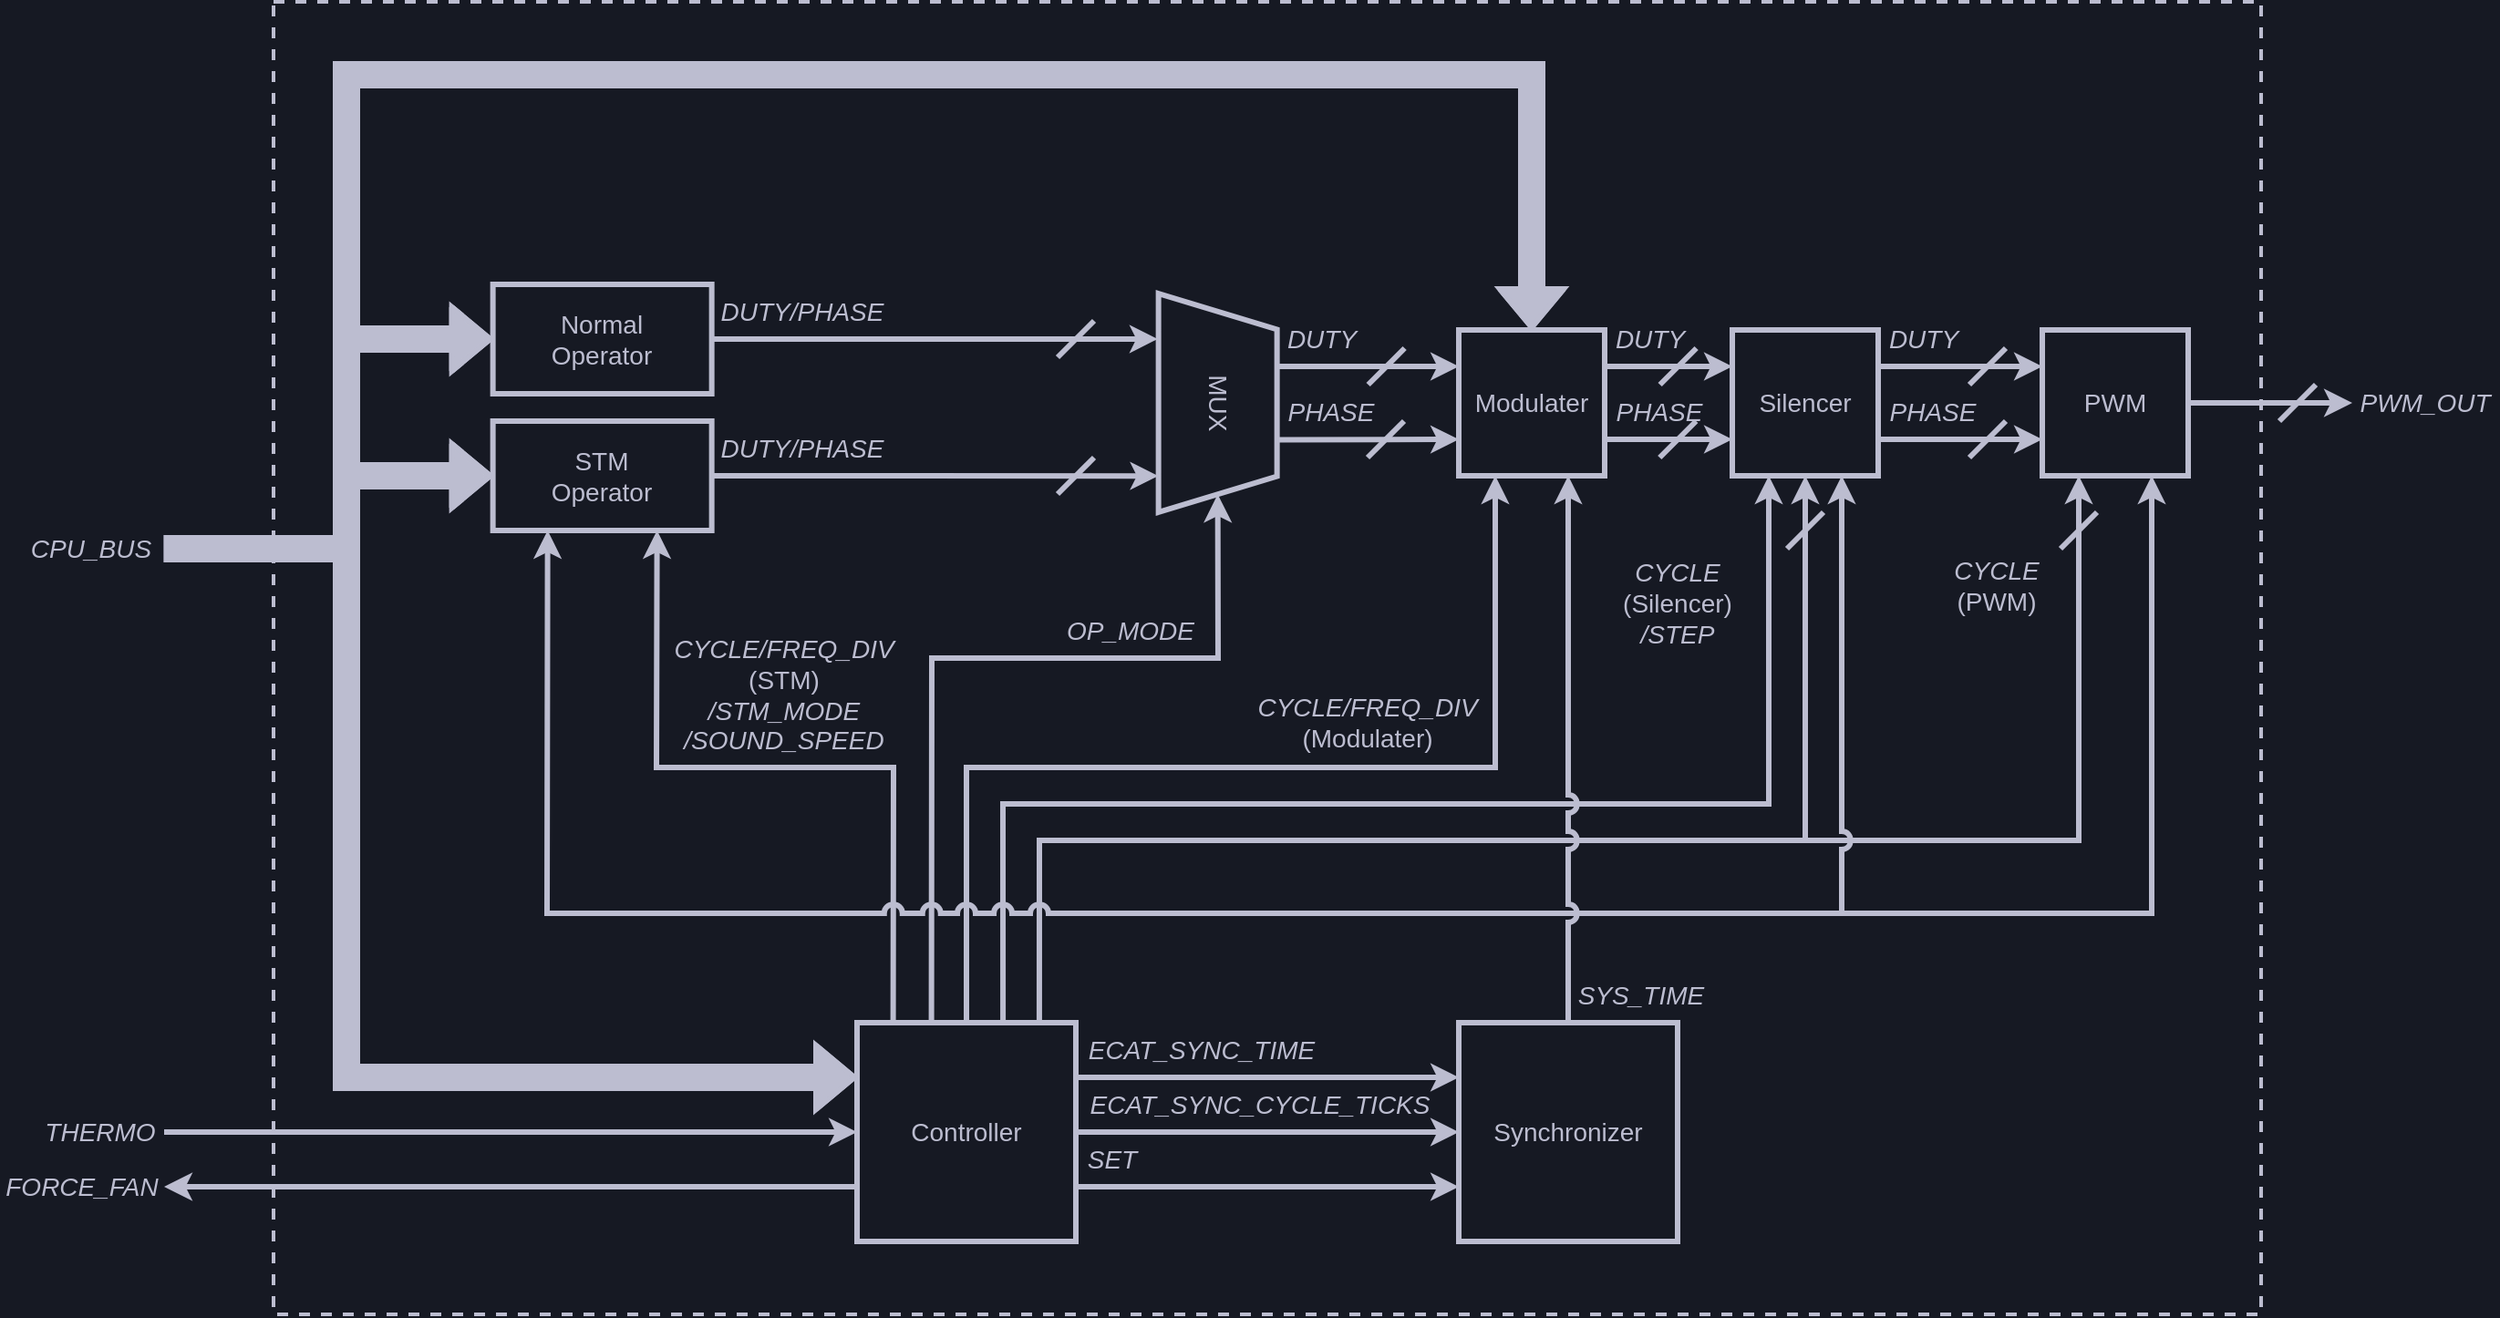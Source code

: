 <mxfile compressed="false">
    <diagram id="86R6ZRfhnQo9sD8B5-7s" name="Page-1">
        <mxGraphModel dx="2526" dy="784" grid="1" gridSize="10" guides="1" tooltips="1" connect="1" arrows="1" fold="1" page="1" pageScale="1" pageWidth="827" pageHeight="1169" background="#161923" math="0" shadow="0">
            <root>
                <mxCell id="0"/>
                <mxCell id="1" parent="0"/>
                <mxCell id="112" value="" style="rounded=0;whiteSpace=wrap;html=1;labelBackgroundColor=none;fontSize=14;fontColor=#BCBDD0;strokeColor=#bcbdd0;strokeWidth=2;fillColor=none;dashed=1;" parent="1" vertex="1">
                    <mxGeometry x="180" y="120" width="1090" height="720" as="geometry"/>
                </mxCell>
                <mxCell id="2" value="PWM" style="rounded=0;whiteSpace=wrap;html=1;fillColor=none;strokeColor=#BCBDD0;fontColor=#BCBDD0;fontSize=14;strokeWidth=3;" parent="1" vertex="1">
                    <mxGeometry x="1150" y="300" width="80" height="80" as="geometry"/>
                </mxCell>
                <mxCell id="3" value="" style="endArrow=classic;html=1;fontFamily=Helvetica;fontSize=14;fontColor=#BCBDD0;exitX=1;exitY=0.5;exitDx=0;exitDy=0;strokeColor=#BCBDD0;strokeWidth=3;" parent="1" source="2" edge="1">
                    <mxGeometry width="50" height="50" relative="1" as="geometry">
                        <mxPoint x="1430" y="330" as="sourcePoint"/>
                        <mxPoint x="1320" y="340" as="targetPoint"/>
                    </mxGeometry>
                </mxCell>
                <mxCell id="4" value="" style="endArrow=none;html=1;rounded=1;labelBackgroundColor=default;fontFamily=Helvetica;fontSize=14;fontColor=#BCBDD0;strokeColor=#BCBDD0;strokeWidth=3;shape=connector;" parent="1" edge="1">
                    <mxGeometry width="50" height="50" relative="1" as="geometry">
                        <mxPoint x="1280" y="350" as="sourcePoint"/>
                        <mxPoint x="1300" y="330" as="targetPoint"/>
                        <Array as="points">
                            <mxPoint x="1290" y="340"/>
                        </Array>
                    </mxGeometry>
                </mxCell>
                <mxCell id="8" value="Silencer" style="rounded=0;whiteSpace=wrap;html=1;fontFamily=Helvetica;fontSize=14;fontColor=#BCBDD0;strokeColor=#BCBDD0;strokeWidth=3;fillColor=none;" parent="1" vertex="1">
                    <mxGeometry x="980" y="300" width="80" height="80" as="geometry"/>
                </mxCell>
                <mxCell id="10" value="" style="endArrow=classic;html=1;rounded=1;labelBackgroundColor=default;fontFamily=Helvetica;fontSize=14;fontColor=#BCBDD0;strokeColor=#BCBDD0;strokeWidth=3;shape=connector;exitX=1;exitY=0.25;exitDx=0;exitDy=0;entryX=0;entryY=0.25;entryDx=0;entryDy=0;" parent="1" source="8" target="2" edge="1">
                    <mxGeometry width="50" height="50" relative="1" as="geometry">
                        <mxPoint x="1200" y="290" as="sourcePoint"/>
                        <mxPoint x="1250" y="240" as="targetPoint"/>
                    </mxGeometry>
                </mxCell>
                <mxCell id="11" value="" style="endArrow=classic;html=1;rounded=1;labelBackgroundColor=default;fontFamily=Helvetica;fontSize=14;fontColor=#BCBDD0;strokeColor=#BCBDD0;strokeWidth=3;shape=connector;exitX=1;exitY=0.75;exitDx=0;exitDy=0;entryX=0;entryY=0.75;entryDx=0;entryDy=0;" parent="1" source="8" target="2" edge="1">
                    <mxGeometry width="50" height="50" relative="1" as="geometry">
                        <mxPoint x="1070" y="330" as="sourcePoint"/>
                        <mxPoint x="1190" y="330" as="targetPoint"/>
                    </mxGeometry>
                </mxCell>
                <mxCell id="12" value="&lt;i style=&quot;font-size: 14px;&quot;&gt;DUTY&lt;/i&gt;" style="text;html=1;strokeColor=none;fillColor=none;align=center;verticalAlign=middle;whiteSpace=wrap;rounded=0;fontFamily=Helvetica;fontSize=14;fontColor=#BCBDD0;" parent="1" vertex="1">
                    <mxGeometry x="1060" y="290" width="50" height="30" as="geometry"/>
                </mxCell>
                <mxCell id="13" value="&lt;i style=&quot;font-size: 14px;&quot;&gt;PHASE&lt;/i&gt;" style="text;html=1;strokeColor=none;fillColor=none;align=center;verticalAlign=middle;whiteSpace=wrap;rounded=0;fontFamily=Helvetica;fontSize=14;fontColor=#BCBDD0;" parent="1" vertex="1">
                    <mxGeometry x="1060" y="330" width="60" height="30" as="geometry"/>
                </mxCell>
                <mxCell id="22" value="Modulater" style="rounded=0;whiteSpace=wrap;html=1;fontFamily=Helvetica;fontSize=14;fontColor=#BCBDD0;strokeColor=#BCBDD0;strokeWidth=3;fillColor=none;" parent="1" vertex="1">
                    <mxGeometry x="830" y="300" width="80" height="80" as="geometry"/>
                </mxCell>
                <mxCell id="23" value="" style="endArrow=classic;html=1;rounded=0;labelBackgroundColor=default;fontFamily=Helvetica;fontSize=14;fontColor=#BCBDD0;strokeColor=#BCBDD0;strokeWidth=3;shape=connector;entryX=0;entryY=0.25;entryDx=0;entryDy=0;exitX=1;exitY=0.25;exitDx=0;exitDy=0;" parent="1" source="22" target="8" edge="1">
                    <mxGeometry width="50" height="50" relative="1" as="geometry">
                        <mxPoint x="900" y="260" as="sourcePoint"/>
                        <mxPoint x="940" y="440" as="targetPoint"/>
                    </mxGeometry>
                </mxCell>
                <mxCell id="25" value="&lt;i style=&quot;font-size: 14px;&quot;&gt;DUTY&lt;/i&gt;" style="text;html=1;strokeColor=none;fillColor=none;align=center;verticalAlign=middle;whiteSpace=wrap;rounded=0;fontFamily=Helvetica;fontSize=14;fontColor=#BCBDD0;" parent="1" vertex="1">
                    <mxGeometry x="910" y="290" width="50" height="30" as="geometry"/>
                </mxCell>
                <mxCell id="31" value="MUX" style="shape=trapezoid;perimeter=trapezoidPerimeter;whiteSpace=wrap;html=1;fixedSize=1;rounded=0;fontFamily=Helvetica;fontSize=14;fontColor=#BCBDD0;strokeColor=#BCBDD0;strokeWidth=3;fillColor=none;rotation=90;size=19.68;" parent="1" vertex="1">
                    <mxGeometry x="637.82" y="307.5" width="120" height="65" as="geometry"/>
                </mxCell>
                <mxCell id="32" value="" style="endArrow=classic;html=1;rounded=0;labelBackgroundColor=default;fontFamily=Helvetica;fontSize=14;fontColor=#BCBDD0;strokeColor=#BCBDD0;strokeWidth=3;shape=connector;entryX=0;entryY=0.25;entryDx=0;entryDy=0;exitX=0.333;exitY=-0.014;exitDx=0;exitDy=0;exitPerimeter=0;" parent="1" source="31" target="22" edge="1">
                    <mxGeometry width="50" height="50" relative="1" as="geometry">
                        <mxPoint x="910" y="270" as="sourcePoint"/>
                        <mxPoint x="990" y="330" as="targetPoint"/>
                        <Array as="points">
                            <mxPoint x="760" y="320"/>
                        </Array>
                    </mxGeometry>
                </mxCell>
                <mxCell id="34" value="" style="endArrow=classic;html=1;rounded=0;labelBackgroundColor=default;fontFamily=Helvetica;fontSize=14;fontColor=#BCBDD0;strokeColor=#BCBDD0;strokeWidth=3;shape=connector;entryX=0;entryY=0.75;entryDx=0;entryDy=0;exitX=1;exitY=0.75;exitDx=0;exitDy=0;" parent="1" source="22" target="8" edge="1">
                    <mxGeometry width="50" height="50" relative="1" as="geometry">
                        <mxPoint x="790" y="370" as="sourcePoint"/>
                        <mxPoint x="840" y="320" as="targetPoint"/>
                    </mxGeometry>
                </mxCell>
                <mxCell id="35" value="Synchronizer" style="rounded=0;whiteSpace=wrap;html=1;fontFamily=Helvetica;fontSize=14;fontColor=#BCBDD0;strokeColor=#BCBDD0;strokeWidth=3;fillColor=none;" parent="1" vertex="1">
                    <mxGeometry x="830" y="680" width="120" height="120" as="geometry"/>
                </mxCell>
                <mxCell id="36" value="Normal&lt;br style=&quot;font-size: 14px;&quot;&gt;Operator" style="rounded=0;whiteSpace=wrap;html=1;fontFamily=Helvetica;fontSize=14;fontColor=#BCBDD0;strokeColor=#BCBDD0;strokeWidth=3;fillColor=none;" parent="1" vertex="1">
                    <mxGeometry x="300.32" y="275" width="120" height="60" as="geometry"/>
                </mxCell>
                <mxCell id="37" value="STM&lt;br style=&quot;font-size: 14px;&quot;&gt;Operator" style="rounded=0;whiteSpace=wrap;html=1;fontFamily=Helvetica;fontSize=14;fontColor=#BCBDD0;strokeColor=#BCBDD0;strokeWidth=3;fillColor=none;" parent="1" vertex="1">
                    <mxGeometry x="300.32" y="350" width="120" height="60" as="geometry"/>
                </mxCell>
                <mxCell id="38" value="" style="endArrow=classic;html=1;rounded=0;labelBackgroundColor=default;fontFamily=Helvetica;fontSize=14;fontColor=#BCBDD0;strokeColor=#BCBDD0;strokeWidth=3;shape=connector;entryX=0.834;entryY=1.001;entryDx=0;entryDy=0;exitX=1;exitY=0.5;exitDx=0;exitDy=0;entryPerimeter=0;" parent="1" source="37" target="31" edge="1">
                    <mxGeometry width="50" height="50" relative="1" as="geometry">
                        <mxPoint x="750.56" y="369.8" as="sourcePoint"/>
                        <mxPoint x="990" y="370" as="targetPoint"/>
                    </mxGeometry>
                </mxCell>
                <mxCell id="39" value="&lt;i style=&quot;font-size: 14px;&quot;&gt;DUTY/PHASE&lt;/i&gt;" style="text;html=1;strokeColor=none;fillColor=none;align=center;verticalAlign=middle;whiteSpace=wrap;rounded=0;fontFamily=Helvetica;fontSize=14;fontColor=#BCBDD0;" parent="1" vertex="1">
                    <mxGeometry x="420" y="350" width="100" height="30" as="geometry"/>
                </mxCell>
                <mxCell id="40" value="&lt;i style=&quot;font-size: 14px;&quot;&gt;DUTY/PHASE&lt;/i&gt;" style="text;html=1;strokeColor=none;fillColor=none;align=center;verticalAlign=middle;whiteSpace=wrap;rounded=0;fontFamily=Helvetica;fontSize=14;fontColor=#BCBDD0;" parent="1" vertex="1">
                    <mxGeometry x="420.32" y="275" width="99.68" height="30" as="geometry"/>
                </mxCell>
                <mxCell id="41" value="" style="endArrow=classic;html=1;rounded=0;labelBackgroundColor=default;fontFamily=Helvetica;fontSize=14;fontColor=#BCBDD0;strokeColor=#BCBDD0;strokeWidth=3;shape=connector;entryX=0.208;entryY=1.006;entryDx=0;entryDy=0;exitX=1;exitY=0.5;exitDx=0;exitDy=0;entryPerimeter=0;" parent="1" source="36" target="31" edge="1">
                    <mxGeometry width="50" height="50" relative="1" as="geometry">
                        <mxPoint x="510" y="430" as="sourcePoint"/>
                        <mxPoint x="670.32" y="380" as="targetPoint"/>
                    </mxGeometry>
                </mxCell>
                <mxCell id="56" style="edgeStyle=none;shape=connector;rounded=0;html=1;exitX=0.833;exitY=-0.001;exitDx=0;exitDy=0;labelBackgroundColor=default;fontFamily=Helvetica;fontSize=14;fontColor=#BCBDD0;endArrow=classic;strokeColor=#BCBDD0;strokeWidth=3;entryX=0.25;entryY=1;entryDx=0;entryDy=0;jumpStyle=arc;exitPerimeter=0;" parent="1" source="55" target="2" edge="1">
                    <mxGeometry relative="1" as="geometry">
                        <mxPoint x="620.143" y="580" as="targetPoint"/>
                        <Array as="points">
                            <mxPoint x="600" y="580"/>
                            <mxPoint x="1170" y="580"/>
                        </Array>
                    </mxGeometry>
                </mxCell>
                <mxCell id="55" value="Controller" style="rounded=0;whiteSpace=wrap;html=1;fontFamily=Helvetica;fontSize=14;fontColor=#BCBDD0;strokeColor=#BCBDD0;strokeWidth=3;fillColor=none;" parent="1" vertex="1">
                    <mxGeometry x="500" y="680" width="120" height="120" as="geometry"/>
                </mxCell>
                <mxCell id="57" style="edgeStyle=none;shape=connector;rounded=0;html=1;labelBackgroundColor=default;fontFamily=Helvetica;fontSize=14;fontColor=#BCBDD0;endArrow=classic;strokeColor=#BCBDD0;strokeWidth=3;entryX=0.25;entryY=1;entryDx=0;entryDy=0;jumpStyle=arc;exitX=0.667;exitY=-0.004;exitDx=0;exitDy=0;exitPerimeter=0;" parent="1" source="55" target="8" edge="1">
                    <mxGeometry relative="1" as="geometry">
                        <mxPoint x="1170" y="390" as="targetPoint"/>
                        <mxPoint x="620" y="670" as="sourcePoint"/>
                        <Array as="points">
                            <mxPoint x="580" y="560"/>
                            <mxPoint x="1000" y="560"/>
                        </Array>
                    </mxGeometry>
                </mxCell>
                <mxCell id="58" style="edgeStyle=none;shape=connector;rounded=0;html=1;labelBackgroundColor=default;fontFamily=Helvetica;fontSize=14;fontColor=#BCBDD0;endArrow=classic;strokeColor=#BCBDD0;strokeWidth=3;entryX=0.25;entryY=1;entryDx=0;entryDy=0;jumpStyle=arc;exitX=0.5;exitY=0;exitDx=0;exitDy=0;startArrow=none;" parent="1" source="55" target="22" edge="1">
                    <mxGeometry relative="1" as="geometry">
                        <mxPoint x="1010" y="390" as="targetPoint"/>
                        <mxPoint x="210" y="580" as="sourcePoint"/>
                        <Array as="points">
                            <mxPoint x="560" y="540"/>
                            <mxPoint x="850" y="540"/>
                        </Array>
                    </mxGeometry>
                </mxCell>
                <mxCell id="59" style="edgeStyle=none;shape=connector;rounded=0;html=1;labelBackgroundColor=default;fontFamily=Helvetica;fontSize=14;fontColor=#BCBDD0;endArrow=classic;strokeColor=#BCBDD0;strokeWidth=3;entryX=1;entryY=0.5;entryDx=0;entryDy=0;jumpStyle=arc;exitX=0.34;exitY=-0.007;exitDx=0;exitDy=0;exitPerimeter=0;" parent="1" source="55" target="31" edge="1">
                    <mxGeometry relative="1" as="geometry">
                        <mxPoint x="1170" y="390" as="targetPoint"/>
                        <mxPoint x="600" y="680" as="sourcePoint"/>
                        <Array as="points">
                            <mxPoint x="541" y="480"/>
                            <mxPoint x="698" y="480"/>
                        </Array>
                    </mxGeometry>
                </mxCell>
                <mxCell id="60" style="edgeStyle=none;shape=connector;rounded=0;html=1;exitX=0.165;exitY=0.01;exitDx=0;exitDy=0;labelBackgroundColor=default;fontFamily=Helvetica;fontSize=14;fontColor=#BCBDD0;endArrow=classic;strokeColor=#BCBDD0;strokeWidth=3;entryX=0.75;entryY=1;entryDx=0;entryDy=0;jumpStyle=arc;exitPerimeter=0;" parent="1" source="55" target="37" edge="1">
                    <mxGeometry relative="1" as="geometry">
                        <mxPoint x="1090" y="390" as="targetPoint"/>
                        <mxPoint x="450.16" y="679.76" as="sourcePoint"/>
                        <Array as="points">
                            <mxPoint x="520" y="540"/>
                            <mxPoint x="390" y="540"/>
                        </Array>
                    </mxGeometry>
                </mxCell>
                <mxCell id="43" value="" style="endArrow=classic;html=1;rounded=0;labelBackgroundColor=default;fontFamily=Helvetica;fontSize=14;fontColor=#BCBDD0;strokeColor=#BCBDD0;strokeWidth=3;shape=connector;entryX=0.75;entryY=1;entryDx=0;entryDy=0;jumpStyle=arc;" parent="1" target="2" edge="1">
                    <mxGeometry width="50" height="50" relative="1" as="geometry">
                        <mxPoint x="890" y="620" as="sourcePoint"/>
                        <mxPoint x="830" y="290" as="targetPoint"/>
                        <Array as="points">
                            <mxPoint x="890" y="620"/>
                            <mxPoint x="1210" y="620"/>
                        </Array>
                    </mxGeometry>
                </mxCell>
                <mxCell id="47" value="" style="endArrow=classic;html=1;rounded=0;labelBackgroundColor=default;fontFamily=Helvetica;fontSize=14;fontColor=#BCBDD0;strokeColor=#BCBDD0;strokeWidth=3;shape=connector;entryX=0.75;entryY=1;entryDx=0;entryDy=0;jumpStyle=arc;" parent="1" target="8" edge="1">
                    <mxGeometry width="50" height="50" relative="1" as="geometry">
                        <mxPoint x="890" y="620" as="sourcePoint"/>
                        <mxPoint x="1020" y="560" as="targetPoint"/>
                        <Array as="points">
                            <mxPoint x="890" y="620"/>
                            <mxPoint x="1040" y="620"/>
                        </Array>
                    </mxGeometry>
                </mxCell>
                <mxCell id="49" value="" style="endArrow=classic;html=1;rounded=0;labelBackgroundColor=default;fontFamily=Helvetica;fontSize=14;fontColor=#BCBDD0;strokeColor=#BCBDD0;strokeWidth=3;shape=connector;entryX=0.25;entryY=1;entryDx=0;entryDy=0;jumpStyle=arc;" parent="1" target="37" edge="1">
                    <mxGeometry width="50" height="50" relative="1" as="geometry">
                        <mxPoint x="890" y="620" as="sourcePoint"/>
                        <mxPoint x="440" y="560" as="targetPoint"/>
                        <Array as="points">
                            <mxPoint x="890" y="620"/>
                            <mxPoint x="330" y="620"/>
                        </Array>
                    </mxGeometry>
                </mxCell>
                <mxCell id="61" value="&lt;i style=&quot;font-size: 14px;&quot;&gt;SYS_TIME&lt;/i&gt;" style="text;html=1;strokeColor=none;fillColor=none;align=center;verticalAlign=middle;whiteSpace=wrap;rounded=0;fontFamily=Helvetica;fontSize=14;fontColor=#BCBDD0;" parent="1" vertex="1">
                    <mxGeometry x="890" y="650" width="80" height="30" as="geometry"/>
                </mxCell>
                <mxCell id="65" value="&lt;i style=&quot;font-size: 14px;&quot;&gt;CYCLE&lt;/i&gt;&lt;br style=&quot;font-size: 14px;&quot;&gt;(PWM)" style="text;html=1;strokeColor=none;fillColor=none;align=center;verticalAlign=middle;whiteSpace=wrap;rounded=0;fontFamily=Helvetica;fontSize=14;fontColor=#BCBDD0;" parent="1" vertex="1">
                    <mxGeometry x="1090" y="420" width="70" height="40" as="geometry"/>
                </mxCell>
                <mxCell id="68" value="&lt;span style=&quot;font-style: italic ; font-size: 14px&quot;&gt;CYCLE&lt;/span&gt;&lt;i&gt;/FREQ_DIV&lt;br&gt;&lt;/i&gt;(Modulater)" style="text;html=1;strokeColor=none;fillColor=none;align=center;verticalAlign=middle;whiteSpace=wrap;rounded=0;fontFamily=Helvetica;fontSize=14;fontColor=#BCBDD0;" parent="1" vertex="1">
                    <mxGeometry x="710" y="490" width="139.68" height="50" as="geometry"/>
                </mxCell>
                <mxCell id="69" value="&lt;i style=&quot;font-size: 14px&quot;&gt;OP_MODE&lt;/i&gt;" style="text;html=1;strokeColor=none;fillColor=none;align=center;verticalAlign=middle;whiteSpace=wrap;rounded=0;fontFamily=Helvetica;fontSize=14;fontColor=#BCBDD0;" parent="1" vertex="1">
                    <mxGeometry x="600" y="450" width="100.32" height="30" as="geometry"/>
                </mxCell>
                <mxCell id="70" value="" style="endArrow=none;html=1;rounded=1;labelBackgroundColor=default;fontFamily=Helvetica;fontSize=14;fontColor=#BCBDD0;strokeColor=#BCBDD0;strokeWidth=3;shape=connector;" parent="1" edge="1">
                    <mxGeometry width="50" height="50" relative="1" as="geometry">
                        <mxPoint x="1110" y="330" as="sourcePoint"/>
                        <mxPoint x="1130" y="310" as="targetPoint"/>
                        <Array as="points">
                            <mxPoint x="1120" y="320"/>
                        </Array>
                    </mxGeometry>
                </mxCell>
                <mxCell id="72" value="" style="endArrow=none;html=1;rounded=1;labelBackgroundColor=default;fontFamily=Helvetica;fontSize=14;fontColor=#BCBDD0;strokeColor=#BCBDD0;strokeWidth=3;shape=connector;" parent="1" edge="1">
                    <mxGeometry width="50" height="50" relative="1" as="geometry">
                        <mxPoint x="1110" y="370" as="sourcePoint"/>
                        <mxPoint x="1130" y="350" as="targetPoint"/>
                        <Array as="points">
                            <mxPoint x="1120" y="360"/>
                        </Array>
                    </mxGeometry>
                </mxCell>
                <mxCell id="73" value="" style="endArrow=none;html=1;rounded=1;labelBackgroundColor=default;fontFamily=Helvetica;fontSize=14;fontColor=#BCBDD0;strokeColor=#BCBDD0;strokeWidth=3;shape=connector;" parent="1" edge="1">
                    <mxGeometry width="50" height="50" relative="1" as="geometry">
                        <mxPoint x="940.32" y="330" as="sourcePoint"/>
                        <mxPoint x="960.32" y="310" as="targetPoint"/>
                    </mxGeometry>
                </mxCell>
                <mxCell id="75" value="" style="endArrow=none;html=1;rounded=1;labelBackgroundColor=default;fontFamily=Helvetica;fontSize=14;fontColor=#BCBDD0;strokeColor=#BCBDD0;strokeWidth=3;shape=connector;" parent="1" edge="1">
                    <mxGeometry width="50" height="50" relative="1" as="geometry">
                        <mxPoint x="940.16" y="370" as="sourcePoint"/>
                        <mxPoint x="960.16" y="350" as="targetPoint"/>
                    </mxGeometry>
                </mxCell>
                <mxCell id="77" value="" style="endArrow=none;html=1;rounded=1;labelBackgroundColor=default;fontFamily=Helvetica;fontSize=14;fontColor=#BCBDD0;strokeColor=#BCBDD0;strokeWidth=3;shape=connector;" parent="1" edge="1">
                    <mxGeometry width="50" height="50" relative="1" as="geometry">
                        <mxPoint x="780.32" y="330" as="sourcePoint"/>
                        <mxPoint x="800.32" y="310" as="targetPoint"/>
                    </mxGeometry>
                </mxCell>
                <mxCell id="78" value="" style="endArrow=none;html=1;rounded=1;labelBackgroundColor=default;fontFamily=Helvetica;fontSize=14;fontColor=#BCBDD0;strokeColor=#BCBDD0;strokeWidth=3;shape=connector;" parent="1" edge="1">
                    <mxGeometry width="50" height="50" relative="1" as="geometry">
                        <mxPoint x="610" y="315" as="sourcePoint"/>
                        <mxPoint x="630" y="295" as="targetPoint"/>
                    </mxGeometry>
                </mxCell>
                <mxCell id="79" value="" style="endArrow=none;html=1;rounded=1;labelBackgroundColor=default;fontFamily=Helvetica;fontSize=14;fontColor=#BCBDD0;strokeColor=#BCBDD0;strokeWidth=3;shape=connector;" parent="1" edge="1">
                    <mxGeometry width="50" height="50" relative="1" as="geometry">
                        <mxPoint x="610" y="390" as="sourcePoint"/>
                        <mxPoint x="630" y="370" as="targetPoint"/>
                    </mxGeometry>
                </mxCell>
                <mxCell id="80" value="&lt;i style=&quot;font-size: 14px&quot;&gt;CYCLE&lt;/i&gt;&lt;br style=&quot;font-size: 14px&quot;&gt;(Silencer)&lt;br style=&quot;font-size: 14px&quot;&gt;&lt;i&gt;/STEP&lt;/i&gt;" style="text;html=1;strokeColor=none;fillColor=none;align=center;verticalAlign=middle;whiteSpace=wrap;rounded=0;fontFamily=Helvetica;fontSize=14;fontColor=#BCBDD0;" parent="1" vertex="1">
                    <mxGeometry x="900" y="420" width="100.32" height="60" as="geometry"/>
                </mxCell>
                <mxCell id="82" value="" style="shape=flexArrow;endArrow=classic;html=1;rounded=0;labelBackgroundColor=default;fontFamily=Helvetica;fontSize=14;fontColor=#BCBDD0;strokeColor=#BCBDD0;strokeWidth=3;jumpStyle=arc;entryX=0;entryY=0.5;entryDx=0;entryDy=0;fillColor=#BCBDD0;" parent="1" target="37" edge="1">
                    <mxGeometry width="50" height="50" relative="1" as="geometry">
                        <mxPoint x="120" y="420" as="sourcePoint"/>
                        <mxPoint x="250" y="420" as="targetPoint"/>
                        <Array as="points">
                            <mxPoint x="220" y="420"/>
                            <mxPoint x="220" y="380"/>
                        </Array>
                    </mxGeometry>
                </mxCell>
                <mxCell id="83" value="" style="shape=flexArrow;endArrow=classic;html=1;rounded=0;labelBackgroundColor=default;fontFamily=Helvetica;fontSize=14;fontColor=#BCBDD0;strokeColor=#BCBDD0;strokeWidth=3;jumpStyle=arc;entryX=0;entryY=0.5;entryDx=0;entryDy=0;sketch=0;fillColor=#BCBDD0;" parent="1" target="36" edge="1">
                    <mxGeometry width="50" height="50" relative="1" as="geometry">
                        <mxPoint x="120" y="420" as="sourcePoint"/>
                        <mxPoint x="220" y="130" as="targetPoint"/>
                        <Array as="points">
                            <mxPoint x="220" y="420"/>
                            <mxPoint x="220" y="305"/>
                        </Array>
                    </mxGeometry>
                </mxCell>
                <mxCell id="85" value="" style="shape=flexArrow;endArrow=classic;html=1;rounded=0;labelBackgroundColor=default;fontFamily=Helvetica;fontSize=14;fontColor=#BCBDD0;strokeColor=#BCBDD0;strokeWidth=3;jumpStyle=arc;entryX=0.5;entryY=0;entryDx=0;entryDy=0;sketch=0;fillColor=#BCBDD0;" parent="1" target="22" edge="1">
                    <mxGeometry width="50" height="50" relative="1" as="geometry">
                        <mxPoint x="200" y="420" as="sourcePoint"/>
                        <mxPoint x="390" y="270" as="targetPoint"/>
                        <Array as="points">
                            <mxPoint x="220" y="420"/>
                            <mxPoint x="220" y="160"/>
                            <mxPoint x="870" y="160"/>
                        </Array>
                    </mxGeometry>
                </mxCell>
                <mxCell id="86" value="" style="shape=flexArrow;endArrow=classic;html=1;rounded=0;labelBackgroundColor=default;fontFamily=Helvetica;fontSize=14;fontColor=#BCBDD0;strokeColor=#BCBDD0;strokeWidth=3;jumpStyle=arc;entryX=0;entryY=0.25;entryDx=0;entryDy=0;fillColor=#BCBDD0;exitX=1;exitY=0.5;exitDx=0;exitDy=0;" parent="1" source="108" target="55" edge="1">
                    <mxGeometry width="50" height="50" relative="1" as="geometry">
                        <mxPoint x="170" y="430" as="sourcePoint"/>
                        <mxPoint x="430" y="720" as="targetPoint"/>
                        <Array as="points">
                            <mxPoint x="220" y="420"/>
                            <mxPoint x="220" y="710"/>
                        </Array>
                    </mxGeometry>
                </mxCell>
                <mxCell id="52" style="edgeStyle=none;shape=connector;rounded=0;html=1;labelBackgroundColor=default;fontFamily=Helvetica;fontSize=14;fontColor=#BCBDD0;endArrow=classic;strokeColor=#BCBDD0;strokeWidth=3;jumpStyle=arc;entryX=0.75;entryY=1;entryDx=0;entryDy=0;" parent="1" target="22" edge="1">
                    <mxGeometry relative="1" as="geometry">
                        <mxPoint x="890" y="610" as="sourcePoint"/>
                        <mxPoint x="940" y="360" as="targetPoint"/>
                    </mxGeometry>
                </mxCell>
                <mxCell id="89" style="edgeStyle=none;shape=connector;rounded=0;html=1;labelBackgroundColor=default;fontFamily=Helvetica;fontSize=14;fontColor=#BCBDD0;endArrow=classic;strokeColor=#BCBDD0;strokeWidth=3;entryX=0.5;entryY=1;entryDx=0;entryDy=0;jumpStyle=arc;" parent="1" target="8" edge="1">
                    <mxGeometry relative="1" as="geometry">
                        <mxPoint x="1170" y="390" as="targetPoint"/>
                        <mxPoint x="1020" y="580" as="sourcePoint"/>
                    </mxGeometry>
                </mxCell>
                <mxCell id="90" value="" style="endArrow=none;html=1;rounded=1;labelBackgroundColor=default;fontFamily=Helvetica;fontSize=14;fontColor=#BCBDD0;strokeColor=#BCBDD0;strokeWidth=3;shape=connector;" parent="1" edge="1">
                    <mxGeometry width="50" height="50" relative="1" as="geometry">
                        <mxPoint x="1010" y="420" as="sourcePoint"/>
                        <mxPoint x="1030" y="400" as="targetPoint"/>
                    </mxGeometry>
                </mxCell>
                <mxCell id="91" value="" style="endArrow=none;html=1;rounded=1;labelBackgroundColor=default;fontFamily=Helvetica;fontSize=14;fontColor=#BCBDD0;strokeColor=#BCBDD0;strokeWidth=3;shape=connector;" parent="1" edge="1">
                    <mxGeometry width="50" height="50" relative="1" as="geometry">
                        <mxPoint x="1160" y="420" as="sourcePoint"/>
                        <mxPoint x="1180" y="400" as="targetPoint"/>
                    </mxGeometry>
                </mxCell>
                <mxCell id="92" value="&lt;i style=&quot;font-size: 14px&quot;&gt;ECAT_SYNC_TIME&lt;/i&gt;" style="text;html=1;strokeColor=none;fillColor=none;align=center;verticalAlign=middle;whiteSpace=wrap;rounded=0;fontFamily=Helvetica;fontSize=14;fontColor=#BCBDD0;" parent="1" vertex="1">
                    <mxGeometry x="620" y="680" width="137.82" height="30" as="geometry"/>
                </mxCell>
                <mxCell id="93" value="" style="endArrow=classic;html=1;rounded=0;labelBackgroundColor=default;fontFamily=Helvetica;fontSize=14;fontColor=#BCBDD0;strokeColor=#BCBDD0;strokeWidth=3;shape=connector;entryX=0;entryY=0.25;entryDx=0;entryDy=0;exitX=1;exitY=0.25;exitDx=0;exitDy=0;" parent="1" source="55" target="35" edge="1">
                    <mxGeometry width="50" height="50" relative="1" as="geometry">
                        <mxPoint x="620" y="640" as="sourcePoint"/>
                        <mxPoint x="670.32" y="320.0" as="targetPoint"/>
                    </mxGeometry>
                </mxCell>
                <mxCell id="94" value="" style="endArrow=classic;html=1;rounded=0;labelBackgroundColor=default;fontFamily=Helvetica;fontSize=14;fontColor=#BCBDD0;strokeColor=#BCBDD0;strokeWidth=3;shape=connector;entryX=0;entryY=0.75;entryDx=0;entryDy=0;exitX=1;exitY=0.75;exitDx=0;exitDy=0;" parent="1" source="55" target="35" edge="1">
                    <mxGeometry width="50" height="50" relative="1" as="geometry">
                        <mxPoint x="640" y="710" as="sourcePoint"/>
                        <mxPoint x="750" y="710" as="targetPoint"/>
                    </mxGeometry>
                </mxCell>
                <mxCell id="95" value="&lt;i style=&quot;font-size: 14px;&quot;&gt;SET&lt;/i&gt;" style="text;html=1;strokeColor=none;fillColor=none;align=center;verticalAlign=middle;whiteSpace=wrap;rounded=0;fontFamily=Helvetica;fontSize=14;fontColor=#BCBDD0;" parent="1" vertex="1">
                    <mxGeometry x="620" y="740" width="40" height="30" as="geometry"/>
                </mxCell>
                <mxCell id="96" value="&lt;span style=&quot;font-style: italic ; font-size: 14px&quot;&gt;CYCLE&lt;/span&gt;&lt;span style=&quot;font-size: 14px&quot;&gt;&lt;i&gt;/&lt;/i&gt;&lt;/span&gt;&lt;i&gt;FREQ_DIV&lt;br&gt;&lt;/i&gt;(STM)&lt;br&gt;&lt;i&gt;/STM_MODE&lt;br&gt;/SOUND_SPEED&lt;br&gt;&lt;/i&gt;" style="text;html=1;strokeColor=none;fillColor=none;align=center;verticalAlign=middle;whiteSpace=wrap;rounded=0;fontFamily=Helvetica;fontSize=14;fontColor=#BCBDD0;" parent="1" vertex="1">
                    <mxGeometry x="390" y="460" width="140.32" height="80" as="geometry"/>
                </mxCell>
                <mxCell id="97" value="&lt;i style=&quot;font-size: 14px;&quot;&gt;PHASE&lt;/i&gt;" style="text;html=1;strokeColor=none;fillColor=none;align=center;verticalAlign=middle;whiteSpace=wrap;rounded=0;fontFamily=Helvetica;fontSize=14;fontColor=#BCBDD0;" parent="1" vertex="1">
                    <mxGeometry x="910" y="330" width="60" height="30" as="geometry"/>
                </mxCell>
                <mxCell id="98" value="" style="endArrow=none;html=1;rounded=1;labelBackgroundColor=default;fontFamily=Helvetica;fontSize=14;fontColor=#BCBDD0;strokeColor=#BCBDD0;strokeWidth=3;shape=connector;" parent="1" edge="1">
                    <mxGeometry width="50" height="50" relative="1" as="geometry">
                        <mxPoint x="780.0" y="370" as="sourcePoint"/>
                        <mxPoint x="800.0" y="350" as="targetPoint"/>
                    </mxGeometry>
                </mxCell>
                <mxCell id="99" value="" style="endArrow=classic;html=1;rounded=0;labelBackgroundColor=default;fontFamily=Helvetica;fontSize=14;fontColor=#BCBDD0;strokeColor=#BCBDD0;strokeWidth=3;shape=connector;entryX=0;entryY=0.75;entryDx=0;entryDy=0;exitX=0.669;exitY=-0.005;exitDx=0;exitDy=0;exitPerimeter=0;" parent="1" source="31" target="22" edge="1">
                    <mxGeometry width="50" height="50" relative="1" as="geometry">
                        <mxPoint x="740.515" y="369.8" as="sourcePoint"/>
                        <mxPoint x="990" y="370" as="targetPoint"/>
                    </mxGeometry>
                </mxCell>
                <mxCell id="102" value="&lt;i style=&quot;font-size: 14px;&quot;&gt;DUTY&lt;/i&gt;" style="text;html=1;strokeColor=none;fillColor=none;align=center;verticalAlign=middle;whiteSpace=wrap;rounded=0;fontFamily=Helvetica;fontSize=14;fontColor=#BCBDD0;" parent="1" vertex="1">
                    <mxGeometry x="730" y="290" width="50" height="30" as="geometry"/>
                </mxCell>
                <mxCell id="103" value="&lt;i style=&quot;font-size: 14px;&quot;&gt;PHASE&lt;/i&gt;" style="text;html=1;strokeColor=none;fillColor=none;align=center;verticalAlign=middle;whiteSpace=wrap;rounded=0;fontFamily=Helvetica;fontSize=14;fontColor=#BCBDD0;" parent="1" vertex="1">
                    <mxGeometry x="730" y="330" width="60" height="30" as="geometry"/>
                </mxCell>
                <mxCell id="104" value="&lt;i style=&quot;font-size: 14px&quot;&gt;ECAT_SYNC_CYCLE_TICKS&lt;/i&gt;" style="text;html=1;strokeColor=none;fillColor=none;align=center;verticalAlign=middle;whiteSpace=wrap;rounded=0;fontFamily=Helvetica;fontSize=14;fontColor=#BCBDD0;" parent="1" vertex="1">
                    <mxGeometry x="620" y="710" width="202.18" height="30" as="geometry"/>
                </mxCell>
                <mxCell id="105" value="" style="endArrow=classic;html=1;rounded=0;labelBackgroundColor=default;fontFamily=Helvetica;fontSize=14;fontColor=#BCBDD0;strokeColor=#BCBDD0;strokeWidth=3;shape=connector;exitX=0;exitY=0;exitDx=0;exitDy=0;entryX=0;entryY=0.5;entryDx=0;entryDy=0;" parent="1" source="95" target="35" edge="1">
                    <mxGeometry width="50" height="50" relative="1" as="geometry">
                        <mxPoint x="630" y="720" as="sourcePoint"/>
                        <mxPoint x="760" y="750" as="targetPoint"/>
                    </mxGeometry>
                </mxCell>
                <mxCell id="106" value="" style="endArrow=none;html=1;rounded=0;labelBackgroundColor=default;fontFamily=Helvetica;fontSize=14;fontColor=#BCBDD0;strokeColor=#BCBDD0;strokeWidth=3;shape=connector;exitX=0;exitY=0.5;exitDx=0;exitDy=0;startArrow=classic;startFill=1;endFill=0;" parent="1" source="55" edge="1">
                    <mxGeometry width="50" height="50" relative="1" as="geometry">
                        <mxPoint x="630" y="780" as="sourcePoint"/>
                        <mxPoint x="120" y="740" as="targetPoint"/>
                    </mxGeometry>
                </mxCell>
                <mxCell id="107" value="" style="endArrow=classic;html=1;rounded=0;labelBackgroundColor=default;fontFamily=Helvetica;fontSize=14;fontColor=#BCBDD0;strokeColor=#BCBDD0;strokeWidth=3;shape=connector;exitX=0;exitY=0.75;exitDx=0;exitDy=0;" parent="1" source="55" edge="1">
                    <mxGeometry width="50" height="50" relative="1" as="geometry">
                        <mxPoint x="490" y="770" as="sourcePoint"/>
                        <mxPoint x="120" y="770" as="targetPoint"/>
                    </mxGeometry>
                </mxCell>
                <mxCell id="108" value="&lt;i style=&quot;font-size: 14px&quot;&gt;CPU_BUS&lt;/i&gt;" style="text;html=1;strokeColor=none;fillColor=none;align=center;verticalAlign=middle;whiteSpace=wrap;rounded=0;fontFamily=Helvetica;fontSize=14;fontColor=#BCBDD0;" parent="1" vertex="1">
                    <mxGeometry x="40" y="400" width="79.68" height="40" as="geometry"/>
                </mxCell>
                <mxCell id="109" value="&lt;i style=&quot;font-size: 14px&quot;&gt;THERMO&lt;/i&gt;" style="text;html=1;strokeColor=none;fillColor=none;align=center;verticalAlign=middle;whiteSpace=wrap;rounded=0;fontFamily=Helvetica;fontSize=14;fontColor=#BCBDD0;" parent="1" vertex="1">
                    <mxGeometry x="50" y="720" width="69.68" height="40" as="geometry"/>
                </mxCell>
                <mxCell id="110" value="&lt;i style=&quot;font-size: 14px&quot;&gt;FORCE_FAN&lt;/i&gt;" style="text;html=1;strokeColor=none;fillColor=none;align=center;verticalAlign=middle;whiteSpace=wrap;rounded=0;fontFamily=Helvetica;fontSize=14;fontColor=#BCBDD0;" parent="1" vertex="1">
                    <mxGeometry x="30" y="750" width="89.68" height="40" as="geometry"/>
                </mxCell>
                <mxCell id="111" value="&lt;i style=&quot;font-size: 14px&quot;&gt;PWM_OUT&lt;/i&gt;" style="text;html=1;strokeColor=none;fillColor=none;align=center;verticalAlign=middle;whiteSpace=wrap;rounded=0;fontFamily=Helvetica;fontSize=14;fontColor=#BCBDD0;" parent="1" vertex="1">
                    <mxGeometry x="1320" y="320" width="80" height="40" as="geometry"/>
                </mxCell>
                <mxCell id="113" style="edgeStyle=none;shape=connector;rounded=0;html=1;labelBackgroundColor=default;fontFamily=Helvetica;fontSize=14;fontColor=#BCBDD0;endArrow=none;strokeColor=#BCBDD0;strokeWidth=3;jumpStyle=arc;exitX=0.5;exitY=0;exitDx=0;exitDy=0;endFill=0;" parent="1" source="35" edge="1">
                    <mxGeometry relative="1" as="geometry">
                        <mxPoint x="900" y="620" as="sourcePoint"/>
                        <mxPoint x="890" y="600" as="targetPoint"/>
                    </mxGeometry>
                </mxCell>
            </root>
        </mxGraphModel>
    </diagram>
</mxfile>